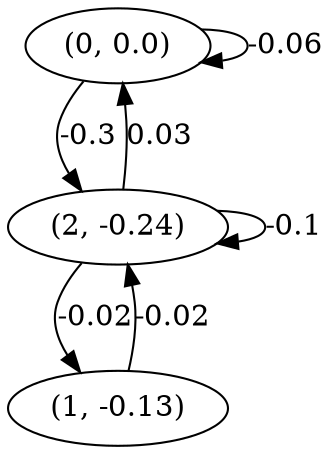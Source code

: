 digraph {
    0 [ label = "(0, 0.0)" ]
    1 [ label = "(1, -0.13)" ]
    2 [ label = "(2, -0.24)" ]
    0 -> 0 [ label = "-0.06" ]
    2 -> 2 [ label = "-0.1" ]
    2 -> 0 [ label = "0.03" ]
    2 -> 1 [ label = "-0.02" ]
    0 -> 2 [ label = "-0.3" ]
    1 -> 2 [ label = "-0.02" ]
}


